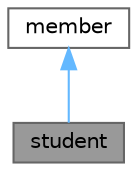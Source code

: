 digraph "student"
{
 // LATEX_PDF_SIZE
  bgcolor="transparent";
  edge [fontname=Helvetica,fontsize=10,labelfontname=Helvetica,labelfontsize=10];
  node [fontname=Helvetica,fontsize=10,shape=box,height=0.2,width=0.4];
  Node1 [label="student",height=0.2,width=0.4,color="gray40", fillcolor="grey60", style="filled", fontcolor="black",tooltip="this window shows how to add student"];
  Node2 -> Node1 [dir="back",color="steelblue1",style="solid"];
  Node2 [label="member",height=0.2,width=0.4,color="gray40", fillcolor="white", style="filled",URL="$classmember.html",tooltip=" "];
}
